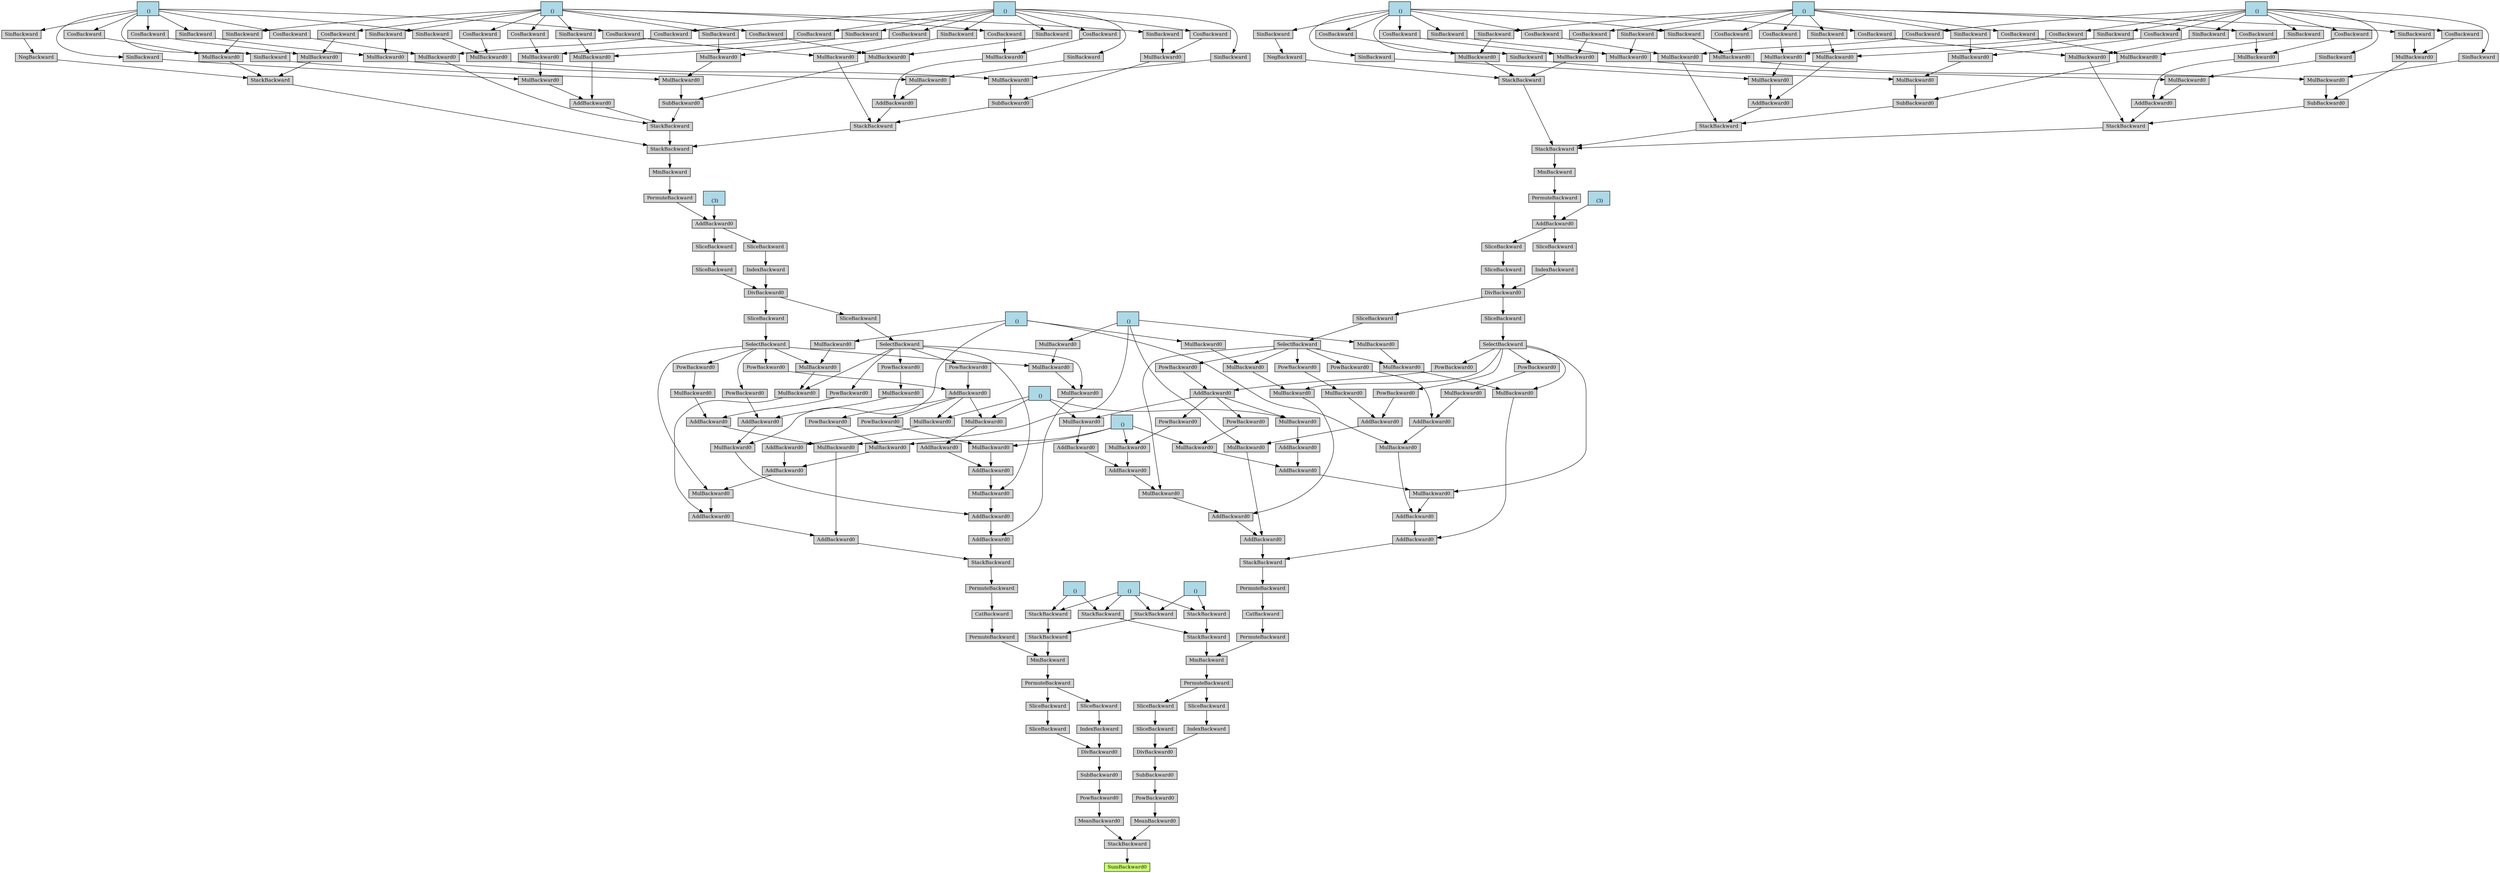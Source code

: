 digraph {
	graph [size="90.89999999999999,90.89999999999999"]
	node [align=left fontsize=12 height=0.2 ranksep=0.1 shape=box style=filled]
	140527264601760 [label=SumBackward0 fillcolor=darkolivegreen1]
	140527264657192 -> 140527264601760
	140527264657192 [label=StackBackward]
	140527264657360 -> 140527264657192
	140527264657360 [label=MeanBackward0]
	140527264616632 -> 140527264657360
	140527264616632 [label=PowBackward0]
	140527264616800 -> 140527264616632
	140527264616800 [label=SubBackward0]
	140527264616968 -> 140527264616800
	140527264616968 [label=DivBackward0]
	140527264617080 -> 140527264616968
	140527264617080 [label=SliceBackward]
	140527264617248 -> 140527264617080
	140527264617248 [label=SliceBackward]
	140527264617416 -> 140527264617248
	140527264617416 [label=PermuteBackward]
	140527264617584 -> 140527264617416
	140527264617584 [label=MmBackward]
	140527264617752 -> 140527264617584
	140527264617752 [label=StackBackward]
	140527264617920 -> 140527264617752
	140527264617920 [label=StackBackward]
	140527264618088 -> 140527264617920
	140527264618088 [label="
 ()" fillcolor=lightblue]
	140527264618144 -> 140527264617920
	140527264618144 [label="
 ()" fillcolor=lightblue]
	140527264617976 -> 140527264617752
	140527264617976 [label=StackBackward]
	140527264618088 -> 140527264617976
	140527264618200 -> 140527264617976
	140527264618200 [label="
 ()" fillcolor=lightblue]
	140527264617808 -> 140527264617584
	140527264617808 [label=PermuteBackward]
	140527264618032 -> 140527264617808
	140527264618032 [label=CatBackward]
	140527264618480 -> 140527264618032
	140527264618480 [label=PermuteBackward]
	140527264618592 -> 140527264618480
	140527264618592 [label=StackBackward]
	140527264618648 -> 140527264618592
	140527264618648 [label=AddBackward0]
	140527264618816 -> 140527264618648
	140527264618816 [label=AddBackward0]
	140527264618984 -> 140527264618816
	140527264618984 [label=MulBackward0]
	140527264619152 -> 140527264618984
	140527264619152 [label=SelectBackward]
	140527264619320 -> 140527264619152
	140527264619320 [label=SliceBackward]
	140527264619488 -> 140527264619320
	140527264619488 [label=DivBackward0]
	140527264619656 -> 140527264619488
	140527264619656 [label=SliceBackward]
	140527264619824 -> 140527264619656
	140527264619824 [label=SliceBackward]
	140527264619992 -> 140527264619824
	140527264619992 [label=AddBackward0]
	140527264620160 -> 140527264619992
	140527264620160 [label=PermuteBackward]
	140527264620328 -> 140527264620160
	140527264620328 [label=MmBackward]
	140527264620496 -> 140527264620328
	140527264620496 [label=StackBackward]
	140527264698496 -> 140527264620496
	140527264698496 [label=StackBackward]
	140527264698720 -> 140527264698496
	140527264698720 [label=MulBackward0]
	140527264698944 -> 140527264698720
	140527264698944 [label=CosBackward]
	140527264699112 -> 140527264698944
	140527264699112 [label="
 ()" fillcolor=lightblue]
	140527264699000 -> 140527264698720
	140527264699000 [label=CosBackward]
	140527264699168 -> 140527264699000
	140527264699168 [label="
 ()" fillcolor=lightblue]
	140527264698776 -> 140527264698496
	140527264698776 [label=SubBackward0]
	140527264699056 -> 140527264698776
	140527264699056 [label=MulBackward0]
	140527264699392 -> 140527264699056
	140527264699392 [label=MulBackward0]
	140527264699616 -> 140527264699392
	140527264699616 [label=CosBackward]
	140527264699168 -> 140527264699616
	140527264699672 -> 140527264699392
	140527264699672 [label=SinBackward]
	140527264699784 -> 140527264699672
	140527264699784 [label="
 ()" fillcolor=lightblue]
	140527264699504 -> 140527264699056
	140527264699504 [label=SinBackward]
	140527264699112 -> 140527264699504
	140527264699336 -> 140527264698776
	140527264699336 [label=MulBackward0]
	140527264699560 -> 140527264699336
	140527264699560 [label=CosBackward]
	140527264699784 -> 140527264699560
	140527264699728 -> 140527264699336
	140527264699728 [label=SinBackward]
	140527264699168 -> 140527264699728
	140527264698832 -> 140527264698496
	140527264698832 [label=AddBackward0]
	140527264699448 -> 140527264698832
	140527264699448 [label=MulBackward0]
	140527264699896 -> 140527264699448
	140527264699896 [label=SinBackward]
	140527264699784 -> 140527264699896
	140527264700008 -> 140527264699448
	140527264700008 [label=SinBackward]
	140527264699168 -> 140527264700008
	140527264699840 -> 140527264698832
	140527264699840 [label=MulBackward0]
	140527264700064 -> 140527264699840
	140527264700064 [label=MulBackward0]
	140527264700232 -> 140527264700064
	140527264700232 [label=CosBackward]
	140527264699784 -> 140527264700232
	140527264700288 -> 140527264700064
	140527264700288 [label=CosBackward]
	140527264699168 -> 140527264700288
	140527264700120 -> 140527264699840
	140527264700120 [label=SinBackward]
	140527264699112 -> 140527264700120
	140527264698552 -> 140527264620496
	140527264698552 [label=StackBackward]
	140527264698888 -> 140527264698552
	140527264698888 [label=MulBackward0]
	140527264700400 -> 140527264698888
	140527264700400 [label=CosBackward]
	140527264699112 -> 140527264700400
	140527264700456 -> 140527264698888
	140527264700456 [label=SinBackward]
	140527264699168 -> 140527264700456
	140527264699952 -> 140527264698552
	140527264699952 [label=AddBackward0]
	140527264700512 -> 140527264699952
	140527264700512 [label=MulBackward0]
	140527264700680 -> 140527264700512
	140527264700680 [label=CosBackward]
	140527264699784 -> 140527264700680
	140527264700736 -> 140527264700512
	140527264700736 [label=CosBackward]
	140527264699168 -> 140527264700736
	140527264700568 -> 140527264699952
	140527264700568 [label=MulBackward0]
	140527264700792 -> 140527264700568
	140527264700792 [label=MulBackward0]
	140527264700960 -> 140527264700792
	140527264700960 [label=SinBackward]
	140527264699784 -> 140527264700960
	140527264701016 -> 140527264700792
	140527264701016 [label=SinBackward]
	140527264699112 -> 140527264701016
	140527264700848 -> 140527264700568
	140527264700848 [label=SinBackward]
	140527264699168 -> 140527264700848
	140527264700176 -> 140527264698552
	140527264700176 [label=SubBackward0]
	140527264700624 -> 140527264700176
	140527264700624 [label=MulBackward0]
	140527264701128 -> 140527264700624
	140527264701128 [label=MulBackward0]
	140527264701296 -> 140527264701128
	140527264701296 [label=CosBackward]
	140527264699784 -> 140527264701296
	140527264701352 -> 140527264701128
	140527264701352 [label=SinBackward]
	140527264699112 -> 140527264701352
	140527264701184 -> 140527264700624
	140527264701184 [label=SinBackward]
	140527264699168 -> 140527264701184
	140527264700904 -> 140527264700176
	140527264700904 [label=MulBackward0]
	140527264701240 -> 140527264700904
	140527264701240 [label=CosBackward]
	140527264699168 -> 140527264701240
	140527264701408 -> 140527264700904
	140527264701408 [label=SinBackward]
	140527264699784 -> 140527264701408
	140527264698608 -> 140527264620496
	140527264698608 [label=StackBackward]
	140527264700344 -> 140527264698608
	140527264700344 [label=NegBackward]
	140527264701576 -> 140527264700344
	140527264701576 [label=SinBackward]
	140527264699112 -> 140527264701576
	140527264701072 -> 140527264698608
	140527264701072 [label=MulBackward0]
	140527264701632 -> 140527264701072
	140527264701632 [label=CosBackward]
	140527264699112 -> 140527264701632
	140527264701688 -> 140527264701072
	140527264701688 [label=SinBackward]
	140527264699784 -> 140527264701688
	140527264701464 -> 140527264698608
	140527264701464 [label=MulBackward0]
	140527264701744 -> 140527264701464
	140527264701744 [label=CosBackward]
	140527264699784 -> 140527264701744
	140527264701800 -> 140527264701464
	140527264701800 [label=CosBackward]
	140527264699112 -> 140527264701800
	140527264620216 -> 140527264619992
	140527264620216 [label="
 (3)" fillcolor=lightblue]
	140527264619712 -> 140527264619488
	140527264619712 [label=IndexBackward]
	140527264619880 -> 140527264619712
	140527264619880 [label=SliceBackward]
	140527264619992 -> 140527264619880
	140527264619208 -> 140527264618984
	140527264619208 [label=AddBackward0]
	140527264619376 -> 140527264619208
	140527264619376 [label=AddBackward0]
	140527264620048 -> 140527264619376
	140527264620048 [label=MulBackward0]
	140527264620384 -> 140527264620048
	140527264620384 [label="
 ()" fillcolor=lightblue]
	140527264698440 -> 140527264620048
	140527264698440 [label=AddBackward0]
	140527264701856 -> 140527264698440
	140527264701856 [label=PowBackward0]
	140527264619152 -> 140527264701856
	140527264701520 -> 140527264698440
	140527264701520 [label=PowBackward0]
	140527264701968 -> 140527264701520
	140527264701968 [label=SelectBackward]
	140527264702080 -> 140527264701968
	140527264702080 [label=SliceBackward]
	140527264619488 -> 140527264702080
	140527264619544 -> 140527264619208
	140527264619544 [label=MulBackward0]
	140527264620272 -> 140527264619544
	140527264620272 [label="
 ()" fillcolor=lightblue]
	140527264698664 -> 140527264619544
	140527264698664 [label=PowBackward0]
	140527264698440 -> 140527264698664
	140527264619040 -> 140527264618816
	140527264619040 [label=MulBackward0]
	140527264619264 -> 140527264619040
	140527264619264 [label=MulBackward0]
	140527264701912 -> 140527264619264
	140527264701912 [label=MulBackward0]
	140527264702024 -> 140527264701912
	140527264702024 [label="
 ()" fillcolor=lightblue]
	140527264619152 -> 140527264619264
	140527264701968 -> 140527264619040
	140527264618872 -> 140527264618648
	140527264618872 [label=MulBackward0]
	140527264619096 -> 140527264618872
	140527264619096 [label="
 ()" fillcolor=lightblue]
	140527264619768 -> 140527264618872
	140527264619768 [label=AddBackward0]
	140527264702304 -> 140527264619768
	140527264702304 [label=MulBackward0]
	140527264702360 -> 140527264702304
	140527264702360 [label=PowBackward0]
	140527264619152 -> 140527264702360
	140527264702192 -> 140527264619768
	140527264702192 [label=PowBackward0]
	140527264701968 -> 140527264702192
	140527264618704 -> 140527264618592
	140527264618704 [label=AddBackward0]
	140527264618928 -> 140527264618704
	140527264618928 [label=AddBackward0]
	140527264702416 -> 140527264618928
	140527264702416 [label=MulBackward0]
	140527264701968 -> 140527264702416
	140527264727224 -> 140527264702416
	140527264727224 [label=AddBackward0]
	140527264727336 -> 140527264727224
	140527264727336 [label=AddBackward0]
	140527264727504 -> 140527264727336
	140527264727504 [label=MulBackward0]
	140527264620384 -> 140527264727504
	140527264698440 -> 140527264727504
	140527264727392 -> 140527264727224
	140527264727392 [label=MulBackward0]
	140527264620272 -> 140527264727392
	140527264727560 -> 140527264727392
	140527264727560 [label=PowBackward0]
	140527264698440 -> 140527264727560
	140527264727112 -> 140527264618928
	140527264727112 [label=MulBackward0]
	140527264702024 -> 140527264727112
	140527264727280 -> 140527264727112
	140527264727280 [label=AddBackward0]
	140527264727616 -> 140527264727280
	140527264727616 [label=PowBackward0]
	140527264619152 -> 140527264727616
	140527264727672 -> 140527264727280
	140527264727672 [label=MulBackward0]
	140527264727784 -> 140527264727672
	140527264727784 [label=PowBackward0]
	140527264701968 -> 140527264727784
	140527264702136 -> 140527264618704
	140527264702136 [label=MulBackward0]
	140527264727168 -> 140527264702136
	140527264727168 [label=MulBackward0]
	140527264727728 -> 140527264727168
	140527264727728 [label=MulBackward0]
	140527264619096 -> 140527264727728
	140527264619152 -> 140527264727168
	140527264701968 -> 140527264702136
	140527264617136 -> 140527264616968
	140527264617136 [label=IndexBackward]
	140527264617304 -> 140527264617136
	140527264617304 [label=SliceBackward]
	140527264617416 -> 140527264617304
	140527264616520 -> 140527264657192
	140527264616520 [label=MeanBackward0]
	140527264616688 -> 140527264616520
	140527264616688 [label=PowBackward0]
	140527264617024 -> 140527264616688
	140527264617024 [label=SubBackward0]
	140527264617472 -> 140527264617024
	140527264617472 [label=DivBackward0]
	140527264617864 -> 140527264617472
	140527264617864 [label=SliceBackward]
	140527264618536 -> 140527264617864
	140527264618536 [label=SliceBackward]
	140527264702248 -> 140527264618536
	140527264702248 [label=PermuteBackward]
	140527264727840 -> 140527264702248
	140527264727840 [label=MmBackward]
	140527264727952 -> 140527264727840
	140527264727952 [label=StackBackward]
	140527264728120 -> 140527264727952
	140527264728120 [label=StackBackward]
	140527264618088 -> 140527264728120
	140527264618144 -> 140527264728120
	140527264728176 -> 140527264727952
	140527264728176 [label=StackBackward]
	140527264618088 -> 140527264728176
	140527264618200 -> 140527264728176
	140527264728008 -> 140527264727840
	140527264728008 [label=PermuteBackward]
	140527264728232 -> 140527264728008
	140527264728232 [label=CatBackward]
	140527264728344 -> 140527264728232
	140527264728344 [label=PermuteBackward]
	140527264728456 -> 140527264728344
	140527264728456 [label=StackBackward]
	140527264728568 -> 140527264728456
	140527264728568 [label=AddBackward0]
	140527264728736 -> 140527264728568
	140527264728736 [label=AddBackward0]
	140527264728904 -> 140527264728736
	140527264728904 [label=MulBackward0]
	140527264729072 -> 140527264728904
	140527264729072 [label=SelectBackward]
	140527264729240 -> 140527264729072
	140527264729240 [label=SliceBackward]
	140527264729352 -> 140527264729240
	140527264729352 [label=DivBackward0]
	140527264729464 -> 140527264729352
	140527264729464 [label=SliceBackward]
	140527264729632 -> 140527264729464
	140527264729632 [label=SliceBackward]
	140527264729744 -> 140527264729632
	140527264729744 [label=AddBackward0]
	140527264729856 -> 140527264729744
	140527264729856 [label=PermuteBackward]
	140527264730024 -> 140527264729856
	140527264730024 [label=MmBackward]
	140527264730136 -> 140527264730024
	140527264730136 [label=StackBackward]
	140527264730248 -> 140527264730136
	140527264730248 [label=StackBackward]
	140527264730472 -> 140527264730248
	140527264730472 [label=MulBackward0]
	140527264730696 -> 140527264730472
	140527264730696 [label=CosBackward]
	140527264730864 -> 140527264730696
	140527264730864 [label="
 ()" fillcolor=lightblue]
	140527264730752 -> 140527264730472
	140527264730752 [label=CosBackward]
	140527264730920 -> 140527264730752
	140527264730920 [label="
 ()" fillcolor=lightblue]
	140527264730528 -> 140527264730248
	140527264730528 [label=SubBackward0]
	140527264730808 -> 140527264730528
	140527264730808 [label=MulBackward0]
	140527264730976 -> 140527264730808
	140527264730976 [label=MulBackward0]
	140527264215224 -> 140527264730976
	140527264215224 [label=CosBackward]
	140527264730920 -> 140527264215224
	140527264215280 -> 140527264730976
	140527264215280 [label=SinBackward]
	140527264215392 -> 140527264215280
	140527264215392 [label="
 ()" fillcolor=lightblue]
	140527264215112 -> 140527264730808
	140527264215112 [label=SinBackward]
	140527264730864 -> 140527264215112
	140527264731032 -> 140527264730528
	140527264731032 [label=MulBackward0]
	140527264215168 -> 140527264731032
	140527264215168 [label=CosBackward]
	140527264215392 -> 140527264215168
	140527264215336 -> 140527264731032
	140527264215336 [label=SinBackward]
	140527264730920 -> 140527264215336
	140527264730584 -> 140527264730248
	140527264730584 [label=AddBackward0]
	140527264731088 -> 140527264730584
	140527264731088 [label=MulBackward0]
	140527264215504 -> 140527264731088
	140527264215504 [label=SinBackward]
	140527264215392 -> 140527264215504
	140527264215616 -> 140527264731088
	140527264215616 [label=SinBackward]
	140527264730920 -> 140527264215616
	140527264215448 -> 140527264730584
	140527264215448 [label=MulBackward0]
	140527264215672 -> 140527264215448
	140527264215672 [label=MulBackward0]
	140527264215840 -> 140527264215672
	140527264215840 [label=CosBackward]
	140527264215392 -> 140527264215840
	140527264215896 -> 140527264215672
	140527264215896 [label=CosBackward]
	140527264730920 -> 140527264215896
	140527264215728 -> 140527264215448
	140527264215728 [label=SinBackward]
	140527264730864 -> 140527264215728
	140527264730304 -> 140527264730136
	140527264730304 [label=StackBackward]
	140527264730640 -> 140527264730304
	140527264730640 [label=MulBackward0]
	140527264216008 -> 140527264730640
	140527264216008 [label=CosBackward]
	140527264730864 -> 140527264216008
	140527264216064 -> 140527264730640
	140527264216064 [label=SinBackward]
	140527264730920 -> 140527264216064
	140527264215560 -> 140527264730304
	140527264215560 [label=AddBackward0]
	140527264216120 -> 140527264215560
	140527264216120 [label=MulBackward0]
	140527264216288 -> 140527264216120
	140527264216288 [label=CosBackward]
	140527264215392 -> 140527264216288
	140527264216344 -> 140527264216120
	140527264216344 [label=CosBackward]
	140527264730920 -> 140527264216344
	140527264216176 -> 140527264215560
	140527264216176 [label=MulBackward0]
	140527264216400 -> 140527264216176
	140527264216400 [label=MulBackward0]
	140527264216568 -> 140527264216400
	140527264216568 [label=SinBackward]
	140527264215392 -> 140527264216568
	140527264216624 -> 140527264216400
	140527264216624 [label=SinBackward]
	140527264730864 -> 140527264216624
	140527264216456 -> 140527264216176
	140527264216456 [label=SinBackward]
	140527264730920 -> 140527264216456
	140527264215784 -> 140527264730304
	140527264215784 [label=SubBackward0]
	140527264216232 -> 140527264215784
	140527264216232 [label=MulBackward0]
	140527264216736 -> 140527264216232
	140527264216736 [label=MulBackward0]
	140527264216904 -> 140527264216736
	140527264216904 [label=CosBackward]
	140527264215392 -> 140527264216904
	140527264216960 -> 140527264216736
	140527264216960 [label=SinBackward]
	140527264730864 -> 140527264216960
	140527264216792 -> 140527264216232
	140527264216792 [label=SinBackward]
	140527264730920 -> 140527264216792
	140527264216512 -> 140527264215784
	140527264216512 [label=MulBackward0]
	140527264216848 -> 140527264216512
	140527264216848 [label=CosBackward]
	140527264730920 -> 140527264216848
	140527264217016 -> 140527264216512
	140527264217016 [label=SinBackward]
	140527264215392 -> 140527264217016
	140527264730360 -> 140527264730136
	140527264730360 [label=StackBackward]
	140527264215952 -> 140527264730360
	140527264215952 [label=NegBackward]
	140527264217184 -> 140527264215952
	140527264217184 [label=SinBackward]
	140527264730864 -> 140527264217184
	140527264216680 -> 140527264730360
	140527264216680 [label=MulBackward0]
	140527264217240 -> 140527264216680
	140527264217240 [label=CosBackward]
	140527264730864 -> 140527264217240
	140527264217296 -> 140527264216680
	140527264217296 [label=SinBackward]
	140527264215392 -> 140527264217296
	140527264217072 -> 140527264730360
	140527264217072 [label=MulBackward0]
	140527264217352 -> 140527264217072
	140527264217352 [label=CosBackward]
	140527264215392 -> 140527264217352
	140527264217408 -> 140527264217072
	140527264217408 [label=CosBackward]
	140527264730864 -> 140527264217408
	140527264729912 -> 140527264729744
	140527264729912 [label="
 (3)" fillcolor=lightblue]
	140527264729520 -> 140527264729352
	140527264729520 [label=IndexBackward]
	140527264729688 -> 140527264729520
	140527264729688 [label=SliceBackward]
	140527264729744 -> 140527264729688
	140527264729128 -> 140527264728904
	140527264729128 [label=AddBackward0]
	140527264729296 -> 140527264729128
	140527264729296 [label=AddBackward0]
	140527264729800 -> 140527264729296
	140527264729800 [label=MulBackward0]
	140527264620384 -> 140527264729800
	140527264730192 -> 140527264729800
	140527264730192 [label=AddBackward0]
	140527264730416 -> 140527264730192
	140527264730416 [label=PowBackward0]
	140527264729072 -> 140527264730416
	140527264217128 -> 140527264730192
	140527264217128 [label=PowBackward0]
	140527264217520 -> 140527264217128
	140527264217520 [label=SelectBackward]
	140527264217632 -> 140527264217520
	140527264217632 [label=SliceBackward]
	140527264729352 -> 140527264217632
	140527264729408 -> 140527264729128
	140527264729408 [label=MulBackward0]
	140527264620272 -> 140527264729408
	140527264729968 -> 140527264729408
	140527264729968 [label=PowBackward0]
	140527264730192 -> 140527264729968
	140527264728960 -> 140527264728736
	140527264728960 [label=MulBackward0]
	140527264729184 -> 140527264728960
	140527264729184 [label=MulBackward0]
	140527264730080 -> 140527264729184
	140527264730080 [label=MulBackward0]
	140527264702024 -> 140527264730080
	140527264729072 -> 140527264729184
	140527264217520 -> 140527264728960
	140527264728792 -> 140527264728568
	140527264728792 [label=MulBackward0]
	140527264619096 -> 140527264728792
	140527264729016 -> 140527264728792
	140527264729016 [label=AddBackward0]
	140527264217464 -> 140527264729016
	140527264217464 [label=MulBackward0]
	140527264217744 -> 140527264217464
	140527264217744 [label=PowBackward0]
	140527264729072 -> 140527264217744
	140527264217576 -> 140527264729016
	140527264217576 [label=PowBackward0]
	140527264217520 -> 140527264217576
	140527264728624 -> 140527264728456
	140527264728624 [label=AddBackward0]
	140527264728848 -> 140527264728624
	140527264728848 [label=AddBackward0]
	140527264217800 -> 140527264728848
	140527264217800 [label=MulBackward0]
	140527264217520 -> 140527264217800
	140527264217968 -> 140527264217800
	140527264217968 [label=AddBackward0]
	140527264218080 -> 140527264217968
	140527264218080 [label=AddBackward0]
	140527264218248 -> 140527264218080
	140527264218248 [label=MulBackward0]
	140527264620384 -> 140527264218248
	140527264730192 -> 140527264218248
	140527264218136 -> 140527264217968
	140527264218136 [label=MulBackward0]
	140527264620272 -> 140527264218136
	140527264218304 -> 140527264218136
	140527264218304 [label=PowBackward0]
	140527264730192 -> 140527264218304
	140527264217856 -> 140527264728848
	140527264217856 [label=MulBackward0]
	140527264702024 -> 140527264217856
	140527264218024 -> 140527264217856
	140527264218024 [label=AddBackward0]
	140527264218360 -> 140527264218024
	140527264218360 [label=PowBackward0]
	140527264729072 -> 140527264218360
	140527264218416 -> 140527264218024
	140527264218416 [label=MulBackward0]
	140527264218528 -> 140527264218416
	140527264218528 [label=PowBackward0]
	140527264217520 -> 140527264218528
	140527264729576 -> 140527264728624
	140527264729576 [label=MulBackward0]
	140527264217912 -> 140527264729576
	140527264217912 [label=MulBackward0]
	140527264218472 -> 140527264217912
	140527264218472 [label=MulBackward0]
	140527264619096 -> 140527264218472
	140527264729072 -> 140527264217912
	140527264217520 -> 140527264729576
	140527264618368 -> 140527264617472
	140527264618368 [label=IndexBackward]
	140527264618760 -> 140527264618368
	140527264618760 [label=SliceBackward]
	140527264702248 -> 140527264618760
}
